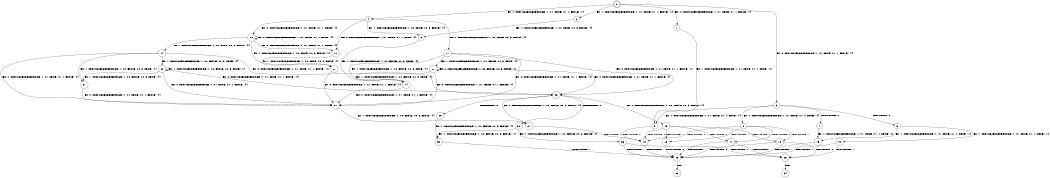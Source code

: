 digraph BCG {
size = "7, 10.5";
center = TRUE;
node [shape = circle];
0 [peripheries = 2];
0 -> 1 [label = "EX !0 !ATOMIC_EXCH_BRANCH (1, +1, TRUE, +1, 1, FALSE) !{}"];
0 -> 2 [label = "EX !1 !ATOMIC_EXCH_BRANCH (1, +1, TRUE, +1, 4, FALSE) !{}"];
0 -> 3 [label = "EX !0 !ATOMIC_EXCH_BRANCH (1, +1, TRUE, +1, 1, FALSE) !{}"];
0 -> 4 [label = "EX !1 !ATOMIC_EXCH_BRANCH (1, +1, TRUE, +1, 4, FALSE) !{}"];
1 -> 5 [label = "EX !1 !ATOMIC_EXCH_BRANCH (1, +1, TRUE, +1, 4, TRUE) !{}"];
2 -> 6 [label = "EX !1 !ATOMIC_EXCH_BRANCH (1, +0, TRUE, +0, 3, FALSE) !{}"];
3 -> 5 [label = "EX !1 !ATOMIC_EXCH_BRANCH (1, +1, TRUE, +1, 4, TRUE) !{}"];
3 -> 7 [label = "TERMINATE !0"];
3 -> 8 [label = "EX !1 !ATOMIC_EXCH_BRANCH (1, +1, TRUE, +1, 4, TRUE) !{}"];
3 -> 9 [label = "TERMINATE !0"];
4 -> 6 [label = "EX !1 !ATOMIC_EXCH_BRANCH (1, +0, TRUE, +0, 3, FALSE) !{}"];
4 -> 10 [label = "EX !0 !ATOMIC_EXCH_BRANCH (1, +1, TRUE, +1, 1, TRUE) !{}"];
4 -> 11 [label = "EX !1 !ATOMIC_EXCH_BRANCH (1, +0, TRUE, +0, 3, FALSE) !{}"];
4 -> 12 [label = "EX !0 !ATOMIC_EXCH_BRANCH (1, +1, TRUE, +1, 1, TRUE) !{}"];
5 -> 13 [label = "TERMINATE !0"];
6 -> 14 [label = "EX !1 !ATOMIC_EXCH_BRANCH (1, +0, FALSE, +0, 3, TRUE) !{}"];
7 -> 15 [label = "EX !1 !ATOMIC_EXCH_BRANCH (1, +1, TRUE, +1, 4, TRUE) !{}"];
8 -> 13 [label = "TERMINATE !0"];
8 -> 16 [label = "TERMINATE !1"];
8 -> 17 [label = "TERMINATE !0"];
8 -> 18 [label = "TERMINATE !1"];
9 -> 15 [label = "EX !1 !ATOMIC_EXCH_BRANCH (1, +1, TRUE, +1, 4, TRUE) !{}"];
9 -> 19 [label = "EX !1 !ATOMIC_EXCH_BRANCH (1, +1, TRUE, +1, 4, TRUE) !{}"];
10 -> 20 [label = "EX !1 !ATOMIC_EXCH_BRANCH (1, +0, TRUE, +0, 3, FALSE) !{}"];
11 -> 14 [label = "EX !1 !ATOMIC_EXCH_BRANCH (1, +0, FALSE, +0, 3, TRUE) !{}"];
11 -> 21 [label = "EX !0 !ATOMIC_EXCH_BRANCH (1, +1, TRUE, +1, 1, FALSE) !{}"];
11 -> 22 [label = "EX !1 !ATOMIC_EXCH_BRANCH (1, +0, FALSE, +0, 3, TRUE) !{}"];
11 -> 23 [label = "EX !0 !ATOMIC_EXCH_BRANCH (1, +1, TRUE, +1, 1, FALSE) !{}"];
12 -> 10 [label = "EX !0 !ATOMIC_EXCH_BRANCH (1, +1, TRUE, +1, 1, TRUE) !{}"];
12 -> 20 [label = "EX !1 !ATOMIC_EXCH_BRANCH (1, +0, TRUE, +0, 3, FALSE) !{}"];
12 -> 12 [label = "EX !0 !ATOMIC_EXCH_BRANCH (1, +1, TRUE, +1, 1, TRUE) !{}"];
12 -> 24 [label = "EX !1 !ATOMIC_EXCH_BRANCH (1, +0, TRUE, +0, 3, FALSE) !{}"];
13 -> 25 [label = "TERMINATE !1"];
14 -> 21 [label = "EX !0 !ATOMIC_EXCH_BRANCH (1, +1, TRUE, +1, 1, FALSE) !{}"];
15 -> 25 [label = "TERMINATE !1"];
16 -> 25 [label = "TERMINATE !0"];
17 -> 25 [label = "TERMINATE !1"];
17 -> 26 [label = "TERMINATE !1"];
18 -> 25 [label = "TERMINATE !0"];
18 -> 26 [label = "TERMINATE !0"];
19 -> 25 [label = "TERMINATE !1"];
19 -> 26 [label = "TERMINATE !1"];
20 -> 21 [label = "EX !0 !ATOMIC_EXCH_BRANCH (1, +1, TRUE, +1, 1, FALSE) !{}"];
21 -> 27 [label = "EX !1 !ATOMIC_EXCH_BRANCH (1, +0, FALSE, +0, 3, FALSE) !{}"];
22 -> 14 [label = "EX !1 !ATOMIC_EXCH_BRANCH (1, +0, FALSE, +0, 3, TRUE) !{}"];
22 -> 21 [label = "EX !0 !ATOMIC_EXCH_BRANCH (1, +1, TRUE, +1, 1, FALSE) !{}"];
22 -> 22 [label = "EX !1 !ATOMIC_EXCH_BRANCH (1, +0, FALSE, +0, 3, TRUE) !{}"];
22 -> 23 [label = "EX !0 !ATOMIC_EXCH_BRANCH (1, +1, TRUE, +1, 1, FALSE) !{}"];
23 -> 27 [label = "EX !1 !ATOMIC_EXCH_BRANCH (1, +0, FALSE, +0, 3, FALSE) !{}"];
23 -> 28 [label = "TERMINATE !0"];
23 -> 29 [label = "EX !1 !ATOMIC_EXCH_BRANCH (1, +0, FALSE, +0, 3, FALSE) !{}"];
23 -> 30 [label = "TERMINATE !0"];
24 -> 21 [label = "EX !0 !ATOMIC_EXCH_BRANCH (1, +1, TRUE, +1, 1, FALSE) !{}"];
24 -> 31 [label = "EX !1 !ATOMIC_EXCH_BRANCH (1, +0, FALSE, +0, 3, TRUE) !{}"];
24 -> 23 [label = "EX !0 !ATOMIC_EXCH_BRANCH (1, +1, TRUE, +1, 1, FALSE) !{}"];
24 -> 32 [label = "EX !1 !ATOMIC_EXCH_BRANCH (1, +0, FALSE, +0, 3, TRUE) !{}"];
25 -> 33 [label = "exit"];
26 -> 34 [label = "exit"];
27 -> 13 [label = "TERMINATE !0"];
28 -> 35 [label = "EX !1 !ATOMIC_EXCH_BRANCH (1, +0, FALSE, +0, 3, FALSE) !{}"];
29 -> 13 [label = "TERMINATE !0"];
29 -> 16 [label = "TERMINATE !1"];
29 -> 17 [label = "TERMINATE !0"];
29 -> 18 [label = "TERMINATE !1"];
30 -> 35 [label = "EX !1 !ATOMIC_EXCH_BRANCH (1, +0, FALSE, +0, 3, FALSE) !{}"];
30 -> 36 [label = "EX !1 !ATOMIC_EXCH_BRANCH (1, +0, FALSE, +0, 3, FALSE) !{}"];
31 -> 21 [label = "EX !0 !ATOMIC_EXCH_BRANCH (1, +1, TRUE, +1, 1, FALSE) !{}"];
32 -> 21 [label = "EX !0 !ATOMIC_EXCH_BRANCH (1, +1, TRUE, +1, 1, FALSE) !{}"];
32 -> 31 [label = "EX !1 !ATOMIC_EXCH_BRANCH (1, +0, FALSE, +0, 3, TRUE) !{}"];
32 -> 23 [label = "EX !0 !ATOMIC_EXCH_BRANCH (1, +1, TRUE, +1, 1, FALSE) !{}"];
32 -> 32 [label = "EX !1 !ATOMIC_EXCH_BRANCH (1, +0, FALSE, +0, 3, TRUE) !{}"];
35 -> 25 [label = "TERMINATE !1"];
36 -> 25 [label = "TERMINATE !1"];
36 -> 26 [label = "TERMINATE !1"];
}
